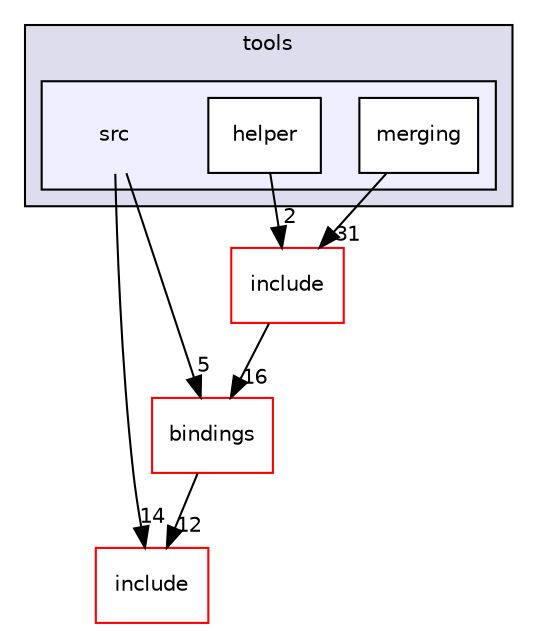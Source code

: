 digraph "src" {
  compound=true
  node [ fontsize="10", fontname="Helvetica"];
  edge [ labelfontsize="10", labelfontname="Helvetica"];
  subgraph clusterdir_89fa086523ca714548e7966bf1a47b6b {
    graph [ bgcolor="#ddddee", pencolor="black", label="tools" fontname="Helvetica", fontsize="10", URL="dir_89fa086523ca714548e7966bf1a47b6b.html"]
  subgraph clusterdir_1c1974961be6c63e1eb7f86ea176fae0 {
    graph [ bgcolor="#eeeeff", pencolor="black", label="" URL="dir_1c1974961be6c63e1eb7f86ea176fae0.html"];
    dir_1c1974961be6c63e1eb7f86ea176fae0 [shape=plaintext label="src"];
    dir_dc145127ba81d15a7b8639e8ef462a4d [shape=box label="helper" color="black" fillcolor="white" style="filled" URL="dir_dc145127ba81d15a7b8639e8ef462a4d.html"];
    dir_507832afc9332fafae7ad917cc83c25a [shape=box label="merging" color="black" fillcolor="white" style="filled" URL="dir_507832afc9332fafae7ad917cc83c25a.html"];
  }
  }
  dir_8b1d150e9f156064a1b3b6bfd83b297b [shape=box label="include" fillcolor="white" style="filled" color="red" URL="dir_8b1d150e9f156064a1b3b6bfd83b297b.html"];
  dir_b0856f6b0d80ccb263b2f415c91f9e17 [shape=box label="include" fillcolor="white" style="filled" color="red" URL="dir_b0856f6b0d80ccb263b2f415c91f9e17.html"];
  dir_ea91a2a72b7cbbf988d2bd2cd1d23e49 [shape=box label="bindings" fillcolor="white" style="filled" color="red" URL="dir_ea91a2a72b7cbbf988d2bd2cd1d23e49.html"];
  dir_8b1d150e9f156064a1b3b6bfd83b297b->dir_ea91a2a72b7cbbf988d2bd2cd1d23e49 [headlabel="16", labeldistance=1.5 headhref="dir_000014_000001.html"];
  dir_507832afc9332fafae7ad917cc83c25a->dir_8b1d150e9f156064a1b3b6bfd83b297b [headlabel="31", labeldistance=1.5 headhref="dir_000013_000014.html"];
  dir_dc145127ba81d15a7b8639e8ef462a4d->dir_8b1d150e9f156064a1b3b6bfd83b297b [headlabel="2", labeldistance=1.5 headhref="dir_000022_000014.html"];
  dir_1c1974961be6c63e1eb7f86ea176fae0->dir_b0856f6b0d80ccb263b2f415c91f9e17 [headlabel="14", labeldistance=1.5 headhref="dir_000012_000024.html"];
  dir_1c1974961be6c63e1eb7f86ea176fae0->dir_ea91a2a72b7cbbf988d2bd2cd1d23e49 [headlabel="5", labeldistance=1.5 headhref="dir_000012_000001.html"];
  dir_ea91a2a72b7cbbf988d2bd2cd1d23e49->dir_b0856f6b0d80ccb263b2f415c91f9e17 [headlabel="12", labeldistance=1.5 headhref="dir_000001_000024.html"];
}
